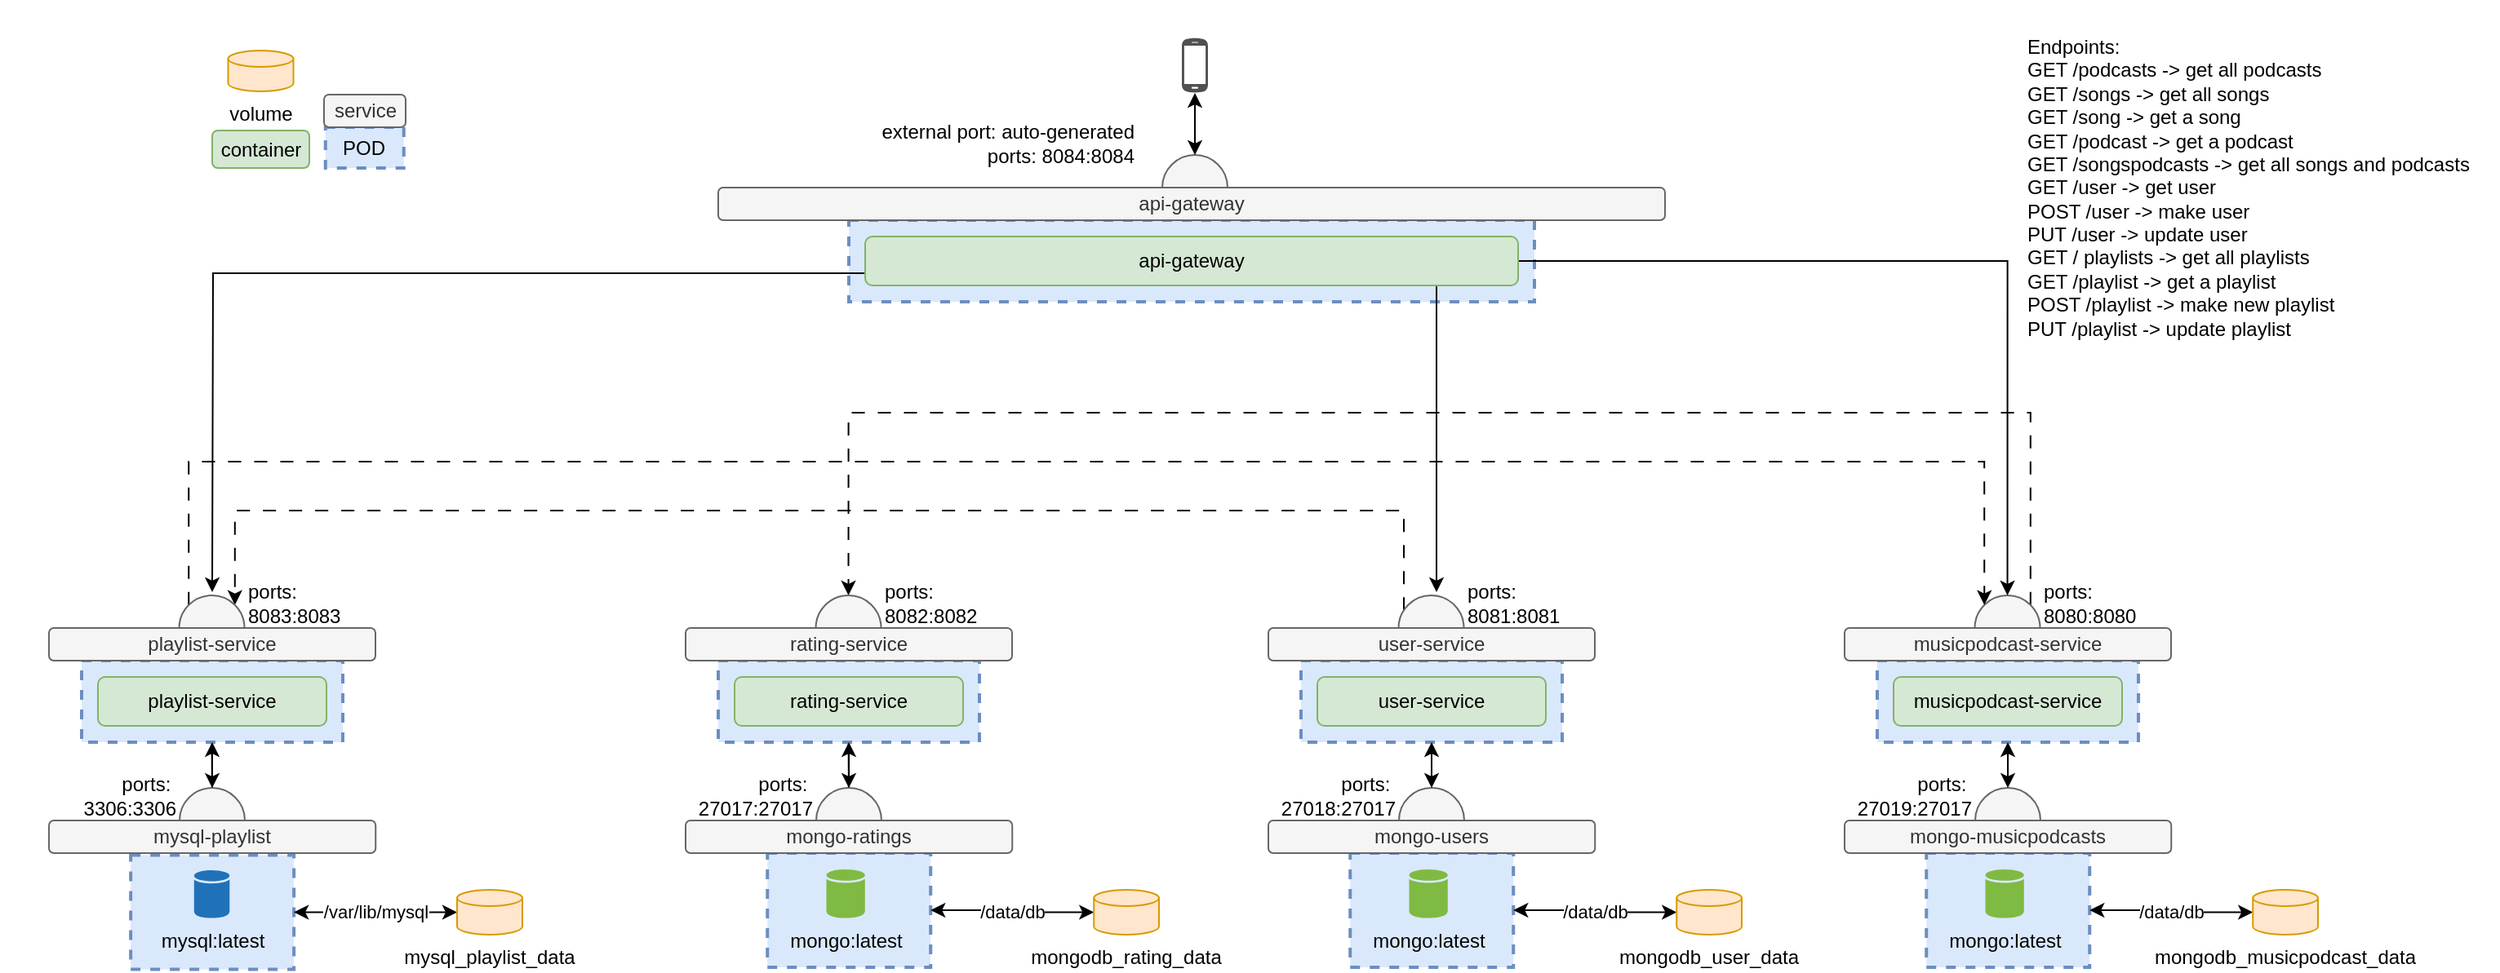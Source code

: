 <mxfile version="22.0.2" type="github">
  <diagram name="Page-1" id="NBVJEllzR1ZUASM5w6jj">
    <mxGraphModel dx="1490" dy="668" grid="1" gridSize="10" guides="1" tooltips="1" connect="1" arrows="1" fold="1" page="1" pageScale="1" pageWidth="827" pageHeight="1169" math="0" shadow="0">
      <root>
        <mxCell id="0" />
        <mxCell id="1" parent="0" />
        <mxCell id="QcWOiemHpY6lAmE6clA4-86" value="" style="rounded=0;whiteSpace=wrap;html=1;strokeColor=#6c8ebf;dashed=1;strokeWidth=2;fillColor=#dae8fc;" vertex="1" parent="1">
          <mxGeometry x="130.06" y="691.25" width="100" height="70" as="geometry" />
        </mxCell>
        <mxCell id="QcWOiemHpY6lAmE6clA4-109" style="edgeStyle=orthogonalEdgeStyle;rounded=0;orthogonalLoop=1;jettySize=auto;html=1;exitX=1;exitY=0;exitDx=0;exitDy=0;entryX=0.5;entryY=0;entryDx=0;entryDy=0;dashed=1;dashPattern=8 8;" edge="1" parent="1" source="QcWOiemHpY6lAmE6clA4-1" target="QcWOiemHpY6lAmE6clA4-27">
          <mxGeometry relative="1" as="geometry">
            <Array as="points">
              <mxPoint x="1294" y="420" />
              <mxPoint x="570" y="420" />
            </Array>
          </mxGeometry>
        </mxCell>
        <mxCell id="QcWOiemHpY6lAmE6clA4-1" value="" style="ellipse;whiteSpace=wrap;html=1;aspect=fixed;strokeWidth=1;fillColor=#f5f5f5;strokeColor=#666666;fontColor=#333333;" vertex="1" parent="1">
          <mxGeometry x="1259.76" y="532" width="40" height="40" as="geometry" />
        </mxCell>
        <mxCell id="QcWOiemHpY6lAmE6clA4-2" value="" style="rounded=0;whiteSpace=wrap;html=1;strokeColor=#6c8ebf;dashed=1;strokeWidth=2;fillColor=#dae8fc;" vertex="1" parent="1">
          <mxGeometry x="1200" y="572" width="160" height="50" as="geometry" />
        </mxCell>
        <mxCell id="QcWOiemHpY6lAmE6clA4-3" value="" style="rounded=0;whiteSpace=wrap;html=1;strokeColor=#6c8ebf;dashed=1;strokeWidth=2;fillColor=#dae8fc;" vertex="1" parent="1">
          <mxGeometry x="1230.12" y="690" width="100" height="70" as="geometry" />
        </mxCell>
        <mxCell id="QcWOiemHpY6lAmE6clA4-4" value="musicpodcast-service" style="rounded=1;whiteSpace=wrap;html=1;fillColor=#d5e8d4;strokeColor=#82b366;" vertex="1" parent="1">
          <mxGeometry x="1210" y="582" width="140" height="30" as="geometry" />
        </mxCell>
        <mxCell id="QcWOiemHpY6lAmE6clA4-5" value="musicpodcast-service" style="rounded=1;whiteSpace=wrap;html=1;fillColor=#f5f5f5;strokeColor=#666666;fontColor=#333333;" vertex="1" parent="1">
          <mxGeometry x="1180" y="552" width="200" height="20" as="geometry" />
        </mxCell>
        <mxCell id="QcWOiemHpY6lAmE6clA4-6" value="mongo:latest" style="shadow=0;dashed=0;html=1;strokeColor=none;labelPosition=center;verticalLabelPosition=bottom;verticalAlign=top;outlineConnect=0;align=center;shape=mxgraph.office.databases.database;fillColor=#7FBA42;" vertex="1" parent="1">
          <mxGeometry x="1266.25" y="700" width="23.63" height="30" as="geometry" />
        </mxCell>
        <mxCell id="QcWOiemHpY6lAmE6clA4-7" value="&lt;div&gt;ports:&lt;/div&gt;&lt;div&gt;8080:&lt;span style=&quot;background-color: initial;&quot;&gt;8080&lt;/span&gt;&lt;/div&gt;" style="text;html=1;strokeColor=none;fillColor=none;align=left;verticalAlign=middle;whiteSpace=wrap;rounded=0;" vertex="1" parent="1">
          <mxGeometry x="1299.76" y="522" width="109" height="30" as="geometry" />
        </mxCell>
        <mxCell id="QcWOiemHpY6lAmE6clA4-8" value="" style="ellipse;whiteSpace=wrap;html=1;aspect=fixed;strokeWidth=1;fillColor=#f5f5f5;strokeColor=#666666;fontColor=#333333;" vertex="1" parent="1">
          <mxGeometry x="1260" y="650" width="40" height="40" as="geometry" />
        </mxCell>
        <mxCell id="QcWOiemHpY6lAmE6clA4-9" value="mongo-musicpodcasts" style="rounded=1;whiteSpace=wrap;html=1;fillColor=#f5f5f5;strokeColor=#666666;fontColor=#333333;" vertex="1" parent="1">
          <mxGeometry x="1180" y="670" width="200.12" height="20" as="geometry" />
        </mxCell>
        <mxCell id="QcWOiemHpY6lAmE6clA4-10" value="" style="endArrow=classic;startArrow=classic;html=1;exitX=0.5;exitY=1;exitDx=0;exitDy=0;entryX=0.5;entryY=0;entryDx=0;entryDy=0;" edge="1" parent="1" source="QcWOiemHpY6lAmE6clA4-2" target="QcWOiemHpY6lAmE6clA4-8">
          <mxGeometry width="50" height="50" relative="1" as="geometry">
            <mxPoint x="970" y="632" as="sourcePoint" />
            <mxPoint x="969.88" y="660" as="targetPoint" />
          </mxGeometry>
        </mxCell>
        <mxCell id="QcWOiemHpY6lAmE6clA4-11" value="/data/db" style="edgeStyle=orthogonalEdgeStyle;rounded=0;orthogonalLoop=1;jettySize=auto;html=1;entryX=1;entryY=0.5;entryDx=0;entryDy=0;startArrow=classic;startFill=1;" edge="1" parent="1" source="QcWOiemHpY6lAmE6clA4-12" target="QcWOiemHpY6lAmE6clA4-3">
          <mxGeometry relative="1" as="geometry" />
        </mxCell>
        <mxCell id="QcWOiemHpY6lAmE6clA4-12" value="mongodb_musicpodcast_data" style="shape=cylinder3;whiteSpace=wrap;html=1;boundedLbl=1;backgroundOutline=1;size=5;verticalAlign=top;labelPosition=center;verticalLabelPosition=bottom;align=center;fillColor=#ffe6cc;strokeColor=#d79b00;" vertex="1" parent="1">
          <mxGeometry x="1430.12" y="712.5" width="39.88" height="27.5" as="geometry" />
        </mxCell>
        <mxCell id="QcWOiemHpY6lAmE6clA4-106" style="edgeStyle=orthogonalEdgeStyle;rounded=0;orthogonalLoop=1;jettySize=auto;html=1;entryX=1;entryY=0;entryDx=0;entryDy=0;dashed=1;dashPattern=8 8;" edge="1" parent="1" source="QcWOiemHpY6lAmE6clA4-15" target="QcWOiemHpY6lAmE6clA4-84">
          <mxGeometry relative="1" as="geometry">
            <Array as="points">
              <mxPoint x="910" y="480" />
              <mxPoint x="194" y="480" />
            </Array>
          </mxGeometry>
        </mxCell>
        <mxCell id="QcWOiemHpY6lAmE6clA4-15" value="" style="ellipse;whiteSpace=wrap;html=1;aspect=fixed;strokeWidth=1;fillColor=#f5f5f5;strokeColor=#666666;fontColor=#333333;" vertex="1" parent="1">
          <mxGeometry x="906.76" y="532" width="40" height="40" as="geometry" />
        </mxCell>
        <mxCell id="QcWOiemHpY6lAmE6clA4-16" value="" style="rounded=0;whiteSpace=wrap;html=1;strokeColor=#6c8ebf;dashed=1;strokeWidth=2;fillColor=#dae8fc;" vertex="1" parent="1">
          <mxGeometry x="847" y="572" width="160" height="50" as="geometry" />
        </mxCell>
        <mxCell id="QcWOiemHpY6lAmE6clA4-17" value="" style="rounded=0;whiteSpace=wrap;html=1;strokeColor=#6c8ebf;dashed=1;strokeWidth=2;fillColor=#dae8fc;" vertex="1" parent="1">
          <mxGeometry x="877.12" y="690" width="100" height="70" as="geometry" />
        </mxCell>
        <mxCell id="QcWOiemHpY6lAmE6clA4-18" value="user-service" style="rounded=1;whiteSpace=wrap;html=1;fillColor=#d5e8d4;strokeColor=#82b366;" vertex="1" parent="1">
          <mxGeometry x="857" y="582" width="140" height="30" as="geometry" />
        </mxCell>
        <mxCell id="QcWOiemHpY6lAmE6clA4-19" value="user-service" style="rounded=1;whiteSpace=wrap;html=1;fillColor=#f5f5f5;strokeColor=#666666;fontColor=#333333;" vertex="1" parent="1">
          <mxGeometry x="827" y="552" width="200" height="20" as="geometry" />
        </mxCell>
        <mxCell id="QcWOiemHpY6lAmE6clA4-20" value="mongo:latest" style="shadow=0;dashed=0;html=1;strokeColor=none;labelPosition=center;verticalLabelPosition=bottom;verticalAlign=top;outlineConnect=0;align=center;shape=mxgraph.office.databases.database;fillColor=#7FBA42;" vertex="1" parent="1">
          <mxGeometry x="913.25" y="700" width="23.63" height="30" as="geometry" />
        </mxCell>
        <mxCell id="QcWOiemHpY6lAmE6clA4-21" value="&lt;div&gt;ports:&lt;/div&gt;&lt;div&gt;8081:&lt;span style=&quot;background-color: initial;&quot;&gt;8081&lt;/span&gt;&lt;/div&gt;" style="text;html=1;strokeColor=none;fillColor=none;align=left;verticalAlign=middle;whiteSpace=wrap;rounded=0;" vertex="1" parent="1">
          <mxGeometry x="946.76" y="522" width="109" height="30" as="geometry" />
        </mxCell>
        <mxCell id="QcWOiemHpY6lAmE6clA4-22" value="" style="ellipse;whiteSpace=wrap;html=1;aspect=fixed;strokeWidth=1;fillColor=#f5f5f5;strokeColor=#666666;fontColor=#333333;" vertex="1" parent="1">
          <mxGeometry x="907" y="650" width="40" height="40" as="geometry" />
        </mxCell>
        <mxCell id="QcWOiemHpY6lAmE6clA4-23" value="mongo-users" style="rounded=1;whiteSpace=wrap;html=1;fillColor=#f5f5f5;strokeColor=#666666;fontColor=#333333;" vertex="1" parent="1">
          <mxGeometry x="827" y="670" width="200.12" height="20" as="geometry" />
        </mxCell>
        <mxCell id="QcWOiemHpY6lAmE6clA4-24" value="" style="endArrow=classic;startArrow=classic;html=1;exitX=0.5;exitY=1;exitDx=0;exitDy=0;entryX=0.5;entryY=0;entryDx=0;entryDy=0;" edge="1" parent="1" source="QcWOiemHpY6lAmE6clA4-16" target="QcWOiemHpY6lAmE6clA4-22">
          <mxGeometry width="50" height="50" relative="1" as="geometry">
            <mxPoint x="617" y="632" as="sourcePoint" />
            <mxPoint x="616.88" y="660" as="targetPoint" />
          </mxGeometry>
        </mxCell>
        <mxCell id="QcWOiemHpY6lAmE6clA4-25" value="/data/db" style="edgeStyle=orthogonalEdgeStyle;rounded=0;orthogonalLoop=1;jettySize=auto;html=1;entryX=1;entryY=0.5;entryDx=0;entryDy=0;startArrow=classic;startFill=1;" edge="1" parent="1" source="QcWOiemHpY6lAmE6clA4-26" target="QcWOiemHpY6lAmE6clA4-17">
          <mxGeometry relative="1" as="geometry" />
        </mxCell>
        <mxCell id="QcWOiemHpY6lAmE6clA4-26" value="mongodb_user_data" style="shape=cylinder3;whiteSpace=wrap;html=1;boundedLbl=1;backgroundOutline=1;size=5;verticalAlign=top;labelPosition=center;verticalLabelPosition=bottom;align=center;fillColor=#ffe6cc;strokeColor=#d79b00;" vertex="1" parent="1">
          <mxGeometry x="1077.12" y="712.5" width="39.88" height="27.5" as="geometry" />
        </mxCell>
        <mxCell id="QcWOiemHpY6lAmE6clA4-39" value="" style="edgeStyle=orthogonalEdgeStyle;rounded=0;orthogonalLoop=1;jettySize=auto;html=1;" edge="1" parent="1" source="QcWOiemHpY6lAmE6clA4-27" target="QcWOiemHpY6lAmE6clA4-35">
          <mxGeometry relative="1" as="geometry" />
        </mxCell>
        <mxCell id="QcWOiemHpY6lAmE6clA4-27" value="" style="ellipse;whiteSpace=wrap;html=1;aspect=fixed;strokeWidth=1;fillColor=#f5f5f5;strokeColor=#666666;fontColor=#333333;" vertex="1" parent="1">
          <mxGeometry x="549.76" y="532" width="40" height="40" as="geometry" />
        </mxCell>
        <mxCell id="QcWOiemHpY6lAmE6clA4-28" value="" style="rounded=0;whiteSpace=wrap;html=1;strokeColor=#6c8ebf;dashed=1;strokeWidth=2;fillColor=#dae8fc;" vertex="1" parent="1">
          <mxGeometry x="490" y="572" width="160" height="50" as="geometry" />
        </mxCell>
        <mxCell id="QcWOiemHpY6lAmE6clA4-29" value="" style="rounded=0;whiteSpace=wrap;html=1;strokeColor=#6c8ebf;dashed=1;strokeWidth=2;fillColor=#dae8fc;" vertex="1" parent="1">
          <mxGeometry x="520.12" y="690" width="100" height="70" as="geometry" />
        </mxCell>
        <mxCell id="QcWOiemHpY6lAmE6clA4-30" value="rating-service" style="rounded=1;whiteSpace=wrap;html=1;fillColor=#d5e8d4;strokeColor=#82b366;" vertex="1" parent="1">
          <mxGeometry x="500" y="582" width="140" height="30" as="geometry" />
        </mxCell>
        <mxCell id="QcWOiemHpY6lAmE6clA4-31" value="rating-service" style="rounded=1;whiteSpace=wrap;html=1;fillColor=#f5f5f5;strokeColor=#666666;fontColor=#333333;" vertex="1" parent="1">
          <mxGeometry x="470" y="552" width="200" height="20" as="geometry" />
        </mxCell>
        <mxCell id="QcWOiemHpY6lAmE6clA4-32" value="mongo:latest" style="shadow=0;dashed=0;html=1;strokeColor=none;labelPosition=center;verticalLabelPosition=bottom;verticalAlign=top;outlineConnect=0;align=center;shape=mxgraph.office.databases.database;fillColor=#7FBA42;" vertex="1" parent="1">
          <mxGeometry x="556.25" y="700" width="23.63" height="30" as="geometry" />
        </mxCell>
        <mxCell id="QcWOiemHpY6lAmE6clA4-33" value="&lt;div&gt;ports:&lt;/div&gt;&lt;div&gt;8082:&lt;span style=&quot;background-color: initial;&quot;&gt;8082&lt;/span&gt;&lt;/div&gt;" style="text;html=1;strokeColor=none;fillColor=none;align=left;verticalAlign=middle;whiteSpace=wrap;rounded=0;" vertex="1" parent="1">
          <mxGeometry x="589.76" y="522" width="109" height="30" as="geometry" />
        </mxCell>
        <mxCell id="QcWOiemHpY6lAmE6clA4-34" value="" style="ellipse;whiteSpace=wrap;html=1;aspect=fixed;strokeWidth=1;fillColor=#f5f5f5;strokeColor=#666666;fontColor=#333333;" vertex="1" parent="1">
          <mxGeometry x="550" y="650" width="40" height="40" as="geometry" />
        </mxCell>
        <mxCell id="QcWOiemHpY6lAmE6clA4-35" value="mongo-ratings" style="rounded=1;whiteSpace=wrap;html=1;fillColor=#f5f5f5;strokeColor=#666666;fontColor=#333333;" vertex="1" parent="1">
          <mxGeometry x="470" y="670" width="200.12" height="20" as="geometry" />
        </mxCell>
        <mxCell id="QcWOiemHpY6lAmE6clA4-36" value="" style="endArrow=classic;startArrow=classic;html=1;exitX=0.5;exitY=1;exitDx=0;exitDy=0;entryX=0.5;entryY=0;entryDx=0;entryDy=0;" edge="1" parent="1" source="QcWOiemHpY6lAmE6clA4-28" target="QcWOiemHpY6lAmE6clA4-34">
          <mxGeometry width="50" height="50" relative="1" as="geometry">
            <mxPoint x="260" y="632" as="sourcePoint" />
            <mxPoint x="259.88" y="660" as="targetPoint" />
          </mxGeometry>
        </mxCell>
        <mxCell id="QcWOiemHpY6lAmE6clA4-37" value="/data/db" style="edgeStyle=orthogonalEdgeStyle;rounded=0;orthogonalLoop=1;jettySize=auto;html=1;entryX=1;entryY=0.5;entryDx=0;entryDy=0;startArrow=classic;startFill=1;" edge="1" parent="1" source="QcWOiemHpY6lAmE6clA4-38" target="QcWOiemHpY6lAmE6clA4-29">
          <mxGeometry relative="1" as="geometry" />
        </mxCell>
        <mxCell id="QcWOiemHpY6lAmE6clA4-38" value="mongodb_rating_data" style="shape=cylinder3;whiteSpace=wrap;html=1;boundedLbl=1;backgroundOutline=1;size=5;verticalAlign=top;labelPosition=center;verticalLabelPosition=bottom;align=center;fillColor=#ffe6cc;strokeColor=#d79b00;" vertex="1" parent="1">
          <mxGeometry x="720.12" y="712.5" width="39.88" height="27.5" as="geometry" />
        </mxCell>
        <mxCell id="QcWOiemHpY6lAmE6clA4-83" value="" style="edgeStyle=orthogonalEdgeStyle;rounded=0;orthogonalLoop=1;jettySize=auto;html=1;" edge="1" parent="1" source="QcWOiemHpY6lAmE6clA4-84" target="QcWOiemHpY6lAmE6clA4-92">
          <mxGeometry relative="1" as="geometry" />
        </mxCell>
        <mxCell id="QcWOiemHpY6lAmE6clA4-108" style="edgeStyle=orthogonalEdgeStyle;rounded=0;orthogonalLoop=1;jettySize=auto;html=1;exitX=0;exitY=0;exitDx=0;exitDy=0;entryX=0;entryY=0;entryDx=0;entryDy=0;dashed=1;dashPattern=8 8;" edge="1" parent="1" source="QcWOiemHpY6lAmE6clA4-84" target="QcWOiemHpY6lAmE6clA4-1">
          <mxGeometry relative="1" as="geometry">
            <Array as="points">
              <mxPoint x="166" y="450" />
              <mxPoint x="1266" y="450" />
            </Array>
          </mxGeometry>
        </mxCell>
        <mxCell id="QcWOiemHpY6lAmE6clA4-84" value="" style="ellipse;whiteSpace=wrap;html=1;aspect=fixed;strokeWidth=1;fillColor=#f5f5f5;strokeColor=#666666;fontColor=#333333;" vertex="1" parent="1">
          <mxGeometry x="159.76" y="532" width="40" height="40" as="geometry" />
        </mxCell>
        <mxCell id="QcWOiemHpY6lAmE6clA4-85" value="" style="rounded=0;whiteSpace=wrap;html=1;strokeColor=#6c8ebf;dashed=1;strokeWidth=2;fillColor=#dae8fc;" vertex="1" parent="1">
          <mxGeometry x="100" y="572" width="160" height="50" as="geometry" />
        </mxCell>
        <mxCell id="QcWOiemHpY6lAmE6clA4-87" value="playlist-service" style="rounded=1;whiteSpace=wrap;html=1;fillColor=#d5e8d4;strokeColor=#82b366;" vertex="1" parent="1">
          <mxGeometry x="110" y="582" width="140" height="30" as="geometry" />
        </mxCell>
        <mxCell id="QcWOiemHpY6lAmE6clA4-88" value="playlist-service" style="rounded=1;whiteSpace=wrap;html=1;fillColor=#f5f5f5;strokeColor=#666666;fontColor=#333333;" vertex="1" parent="1">
          <mxGeometry x="80" y="552" width="200" height="20" as="geometry" />
        </mxCell>
        <mxCell id="QcWOiemHpY6lAmE6clA4-90" value="&lt;div&gt;ports:&lt;/div&gt;&lt;div&gt;8083:&lt;span style=&quot;background-color: initial;&quot;&gt;8083&lt;/span&gt;&lt;/div&gt;" style="text;html=1;strokeColor=none;fillColor=none;align=left;verticalAlign=middle;whiteSpace=wrap;rounded=0;" vertex="1" parent="1">
          <mxGeometry x="199.76" y="522" width="109" height="30" as="geometry" />
        </mxCell>
        <mxCell id="QcWOiemHpY6lAmE6clA4-91" value="" style="ellipse;whiteSpace=wrap;html=1;aspect=fixed;strokeWidth=1;fillColor=#f5f5f5;strokeColor=#666666;fontColor=#333333;" vertex="1" parent="1">
          <mxGeometry x="160" y="650" width="40" height="40" as="geometry" />
        </mxCell>
        <mxCell id="QcWOiemHpY6lAmE6clA4-92" value="mysql-playlist&lt;br&gt;" style="rounded=1;whiteSpace=wrap;html=1;fillColor=#f5f5f5;strokeColor=#666666;fontColor=#333333;" vertex="1" parent="1">
          <mxGeometry x="80" y="670" width="200.12" height="20" as="geometry" />
        </mxCell>
        <mxCell id="QcWOiemHpY6lAmE6clA4-93" value="" style="endArrow=classic;startArrow=classic;html=1;exitX=0.5;exitY=1;exitDx=0;exitDy=0;entryX=0.5;entryY=0;entryDx=0;entryDy=0;" edge="1" parent="1" source="QcWOiemHpY6lAmE6clA4-85" target="QcWOiemHpY6lAmE6clA4-91">
          <mxGeometry width="50" height="50" relative="1" as="geometry">
            <mxPoint x="-130" y="632" as="sourcePoint" />
            <mxPoint x="-130.12" y="660" as="targetPoint" />
          </mxGeometry>
        </mxCell>
        <mxCell id="QcWOiemHpY6lAmE6clA4-94" value="/var/lib/mysql" style="edgeStyle=orthogonalEdgeStyle;rounded=0;orthogonalLoop=1;jettySize=auto;html=1;entryX=1;entryY=0.5;entryDx=0;entryDy=0;startArrow=classic;startFill=1;" edge="1" parent="1" source="QcWOiemHpY6lAmE6clA4-95" target="QcWOiemHpY6lAmE6clA4-86">
          <mxGeometry relative="1" as="geometry" />
        </mxCell>
        <mxCell id="QcWOiemHpY6lAmE6clA4-95" value="mysql_playlist_data" style="shape=cylinder3;whiteSpace=wrap;html=1;boundedLbl=1;backgroundOutline=1;size=5;verticalAlign=top;labelPosition=center;verticalLabelPosition=bottom;align=center;fillColor=#ffe6cc;strokeColor=#d79b00;" vertex="1" parent="1">
          <mxGeometry x="330" y="712.5" width="40" height="27.5" as="geometry" />
        </mxCell>
        <mxCell id="QcWOiemHpY6lAmE6clA4-73" value="mysql:latest" style="shadow=0;dashed=0;html=1;strokeColor=none;labelPosition=center;verticalLabelPosition=bottom;verticalAlign=top;outlineConnect=0;align=center;shape=mxgraph.office.databases.database;fillColor=#2072B8;" vertex="1" parent="1">
          <mxGeometry x="168.89" y="700.5" width="21.75" height="29.5" as="geometry" />
        </mxCell>
        <mxCell id="QcWOiemHpY6lAmE6clA4-96" value="&lt;div&gt;&lt;span&gt;ports:&amp;nbsp;&lt;/span&gt;&lt;br&gt;&lt;/div&gt;3306:3306" style="text;html=1;strokeColor=none;fillColor=none;align=right;verticalAlign=middle;whiteSpace=wrap;rounded=0;" vertex="1" parent="1">
          <mxGeometry x="50.76" y="640" width="109" height="30" as="geometry" />
        </mxCell>
        <mxCell id="QcWOiemHpY6lAmE6clA4-97" value="&lt;div&gt;&lt;span&gt;ports:&amp;nbsp;&lt;/span&gt;&lt;br&gt;&lt;/div&gt;27017:27017" style="text;html=1;strokeColor=none;fillColor=none;align=right;verticalAlign=middle;whiteSpace=wrap;rounded=0;" vertex="1" parent="1">
          <mxGeometry x="441" y="640" width="109" height="30" as="geometry" />
        </mxCell>
        <mxCell id="QcWOiemHpY6lAmE6clA4-98" value="&lt;div&gt;&lt;span&gt;ports:&amp;nbsp;&lt;/span&gt;&lt;br&gt;&lt;/div&gt;27019:27017" style="text;html=1;strokeColor=none;fillColor=none;align=right;verticalAlign=middle;whiteSpace=wrap;rounded=0;" vertex="1" parent="1">
          <mxGeometry x="1150.76" y="640" width="109" height="30" as="geometry" />
        </mxCell>
        <mxCell id="QcWOiemHpY6lAmE6clA4-99" value="&lt;div&gt;&lt;span&gt;ports:&amp;nbsp;&lt;/span&gt;&lt;br&gt;&lt;/div&gt;27018:27017" style="text;html=1;strokeColor=none;fillColor=none;align=right;verticalAlign=middle;whiteSpace=wrap;rounded=0;" vertex="1" parent="1">
          <mxGeometry x="798" y="640" width="109" height="30" as="geometry" />
        </mxCell>
        <mxCell id="QcWOiemHpY6lAmE6clA4-102" value="POD" style="rounded=0;whiteSpace=wrap;html=1;strokeColor=#6c8ebf;dashed=1;fillColor=#dae8fc;strokeWidth=2;" vertex="1" parent="1">
          <mxGeometry x="249.38" y="245" width="48" height="25" as="geometry" />
        </mxCell>
        <mxCell id="QcWOiemHpY6lAmE6clA4-103" value="service" style="rounded=1;whiteSpace=wrap;html=1;fillColor=#f5f5f5;strokeColor=#666666;fontColor=#333333;" vertex="1" parent="1">
          <mxGeometry x="248.5" y="225" width="50" height="20" as="geometry" />
        </mxCell>
        <mxCell id="QcWOiemHpY6lAmE6clA4-104" value="container" style="rounded=1;whiteSpace=wrap;html=1;fillColor=#d5e8d4;strokeColor=#82b366;" vertex="1" parent="1">
          <mxGeometry x="180" y="247" width="59.5" height="23" as="geometry" />
        </mxCell>
        <mxCell id="QcWOiemHpY6lAmE6clA4-105" value="volume" style="shape=cylinder3;whiteSpace=wrap;html=1;boundedLbl=1;backgroundOutline=1;size=5;verticalAlign=top;labelPosition=center;verticalLabelPosition=bottom;align=center;fillColor=#ffe6cc;strokeColor=#d79b00;" vertex="1" parent="1">
          <mxGeometry x="189.75" y="198" width="40" height="25" as="geometry" />
        </mxCell>
        <mxCell id="QcWOiemHpY6lAmE6clA4-110" value="" style="pointerEvents=1;shadow=0;dashed=0;html=1;strokeColor=none;fillColor=#505050;labelPosition=center;verticalLabelPosition=bottom;verticalAlign=top;outlineConnect=0;align=center;shape=mxgraph.office.devices.cell_phone_android_standalone;" vertex="1" parent="1">
          <mxGeometry x="774" y="190" width="16" height="34" as="geometry" />
        </mxCell>
        <mxCell id="QcWOiemHpY6lAmE6clA4-111" value="" style="rounded=0;whiteSpace=wrap;html=1;strokeColor=#6c8ebf;dashed=1;strokeWidth=2;fillColor=#dae8fc;" vertex="1" parent="1">
          <mxGeometry x="570" y="302" width="420" height="50" as="geometry" />
        </mxCell>
        <mxCell id="QcWOiemHpY6lAmE6clA4-119" style="edgeStyle=orthogonalEdgeStyle;rounded=0;orthogonalLoop=1;jettySize=auto;html=1;exitX=0;exitY=0.75;exitDx=0;exitDy=0;" edge="1" parent="1" source="QcWOiemHpY6lAmE6clA4-112">
          <mxGeometry relative="1" as="geometry">
            <mxPoint x="180" y="530" as="targetPoint" />
          </mxGeometry>
        </mxCell>
        <mxCell id="QcWOiemHpY6lAmE6clA4-120" style="edgeStyle=orthogonalEdgeStyle;rounded=0;orthogonalLoop=1;jettySize=auto;html=1;exitX=1;exitY=0.5;exitDx=0;exitDy=0;entryX=0.5;entryY=0;entryDx=0;entryDy=0;" edge="1" parent="1" source="QcWOiemHpY6lAmE6clA4-112" target="QcWOiemHpY6lAmE6clA4-1">
          <mxGeometry relative="1" as="geometry" />
        </mxCell>
        <mxCell id="QcWOiemHpY6lAmE6clA4-122" style="edgeStyle=orthogonalEdgeStyle;rounded=0;orthogonalLoop=1;jettySize=auto;html=1;exitX=0.75;exitY=1;exitDx=0;exitDy=0;" edge="1" parent="1" source="QcWOiemHpY6lAmE6clA4-112">
          <mxGeometry relative="1" as="geometry">
            <mxPoint x="930" y="530" as="targetPoint" />
            <Array as="points">
              <mxPoint x="930" y="342" />
            </Array>
          </mxGeometry>
        </mxCell>
        <mxCell id="QcWOiemHpY6lAmE6clA4-112" value="api-gateway" style="rounded=1;whiteSpace=wrap;html=1;fillColor=#d5e8d4;strokeColor=#82b366;" vertex="1" parent="1">
          <mxGeometry x="580" y="312" width="400" height="30" as="geometry" />
        </mxCell>
        <mxCell id="QcWOiemHpY6lAmE6clA4-113" value="" style="ellipse;whiteSpace=wrap;html=1;aspect=fixed;strokeWidth=1;fillColor=#f5f5f5;strokeColor=#666666;fontColor=#333333;" vertex="1" parent="1">
          <mxGeometry x="762" y="262" width="40" height="40" as="geometry" />
        </mxCell>
        <mxCell id="QcWOiemHpY6lAmE6clA4-114" value="api-gateway" style="rounded=1;whiteSpace=wrap;html=1;fillColor=#f5f5f5;strokeColor=#666666;fontColor=#333333;" vertex="1" parent="1">
          <mxGeometry x="490" y="282" width="580" height="20" as="geometry" />
        </mxCell>
        <mxCell id="QcWOiemHpY6lAmE6clA4-115" value="&lt;div&gt;external port: auto-generated&lt;/div&gt;&lt;div&gt;ports: 8084:&lt;span style=&quot;background-color: initial;&quot;&gt;8084&lt;/span&gt;&lt;/div&gt;" style="text;html=1;strokeColor=none;fillColor=none;align=right;verticalAlign=middle;whiteSpace=wrap;rounded=0;" vertex="1" parent="1">
          <mxGeometry x="568.88" y="240" width="178" height="30" as="geometry" />
        </mxCell>
        <mxCell id="QcWOiemHpY6lAmE6clA4-116" value="" style="endArrow=classic;startArrow=classic;html=1;rounded=0;exitX=0.5;exitY=0;exitDx=0;exitDy=0;" edge="1" parent="1" source="QcWOiemHpY6lAmE6clA4-113" target="QcWOiemHpY6lAmE6clA4-110">
          <mxGeometry width="50" height="50" relative="1" as="geometry">
            <mxPoint x="838" y="250" as="sourcePoint" />
            <mxPoint x="888" y="200" as="targetPoint" />
          </mxGeometry>
        </mxCell>
        <mxCell id="QcWOiemHpY6lAmE6clA4-117" value="Endpoints:&lt;br&gt;GET /podcasts -&amp;gt; get all podcasts&lt;br&gt;GET /songs -&amp;gt; get all songs&lt;br&gt;GET /song -&amp;gt; get a song&lt;br&gt;GET /podcast -&amp;gt; get a podcast&lt;br&gt;GET /songspodcasts -&amp;gt; get all songs and podcasts&lt;br&gt;GET /user -&amp;gt; get user&lt;br&gt;POST /user -&amp;gt; make user&lt;br&gt;PUT /user -&amp;gt; update user&lt;br&gt;GET / playlists -&amp;gt; get all playlists&lt;br&gt;GET /playlist -&amp;gt; get a playlist&lt;br&gt;POST /playlist -&amp;gt; make new playlist&lt;br&gt;PUT /playlist -&amp;gt; update playlist&lt;br&gt;" style="text;html=1;strokeColor=none;fillColor=none;align=left;verticalAlign=middle;whiteSpace=wrap;rounded=0;" vertex="1" parent="1">
          <mxGeometry x="1289.88" y="167" width="290" height="230" as="geometry" />
        </mxCell>
      </root>
    </mxGraphModel>
  </diagram>
</mxfile>
